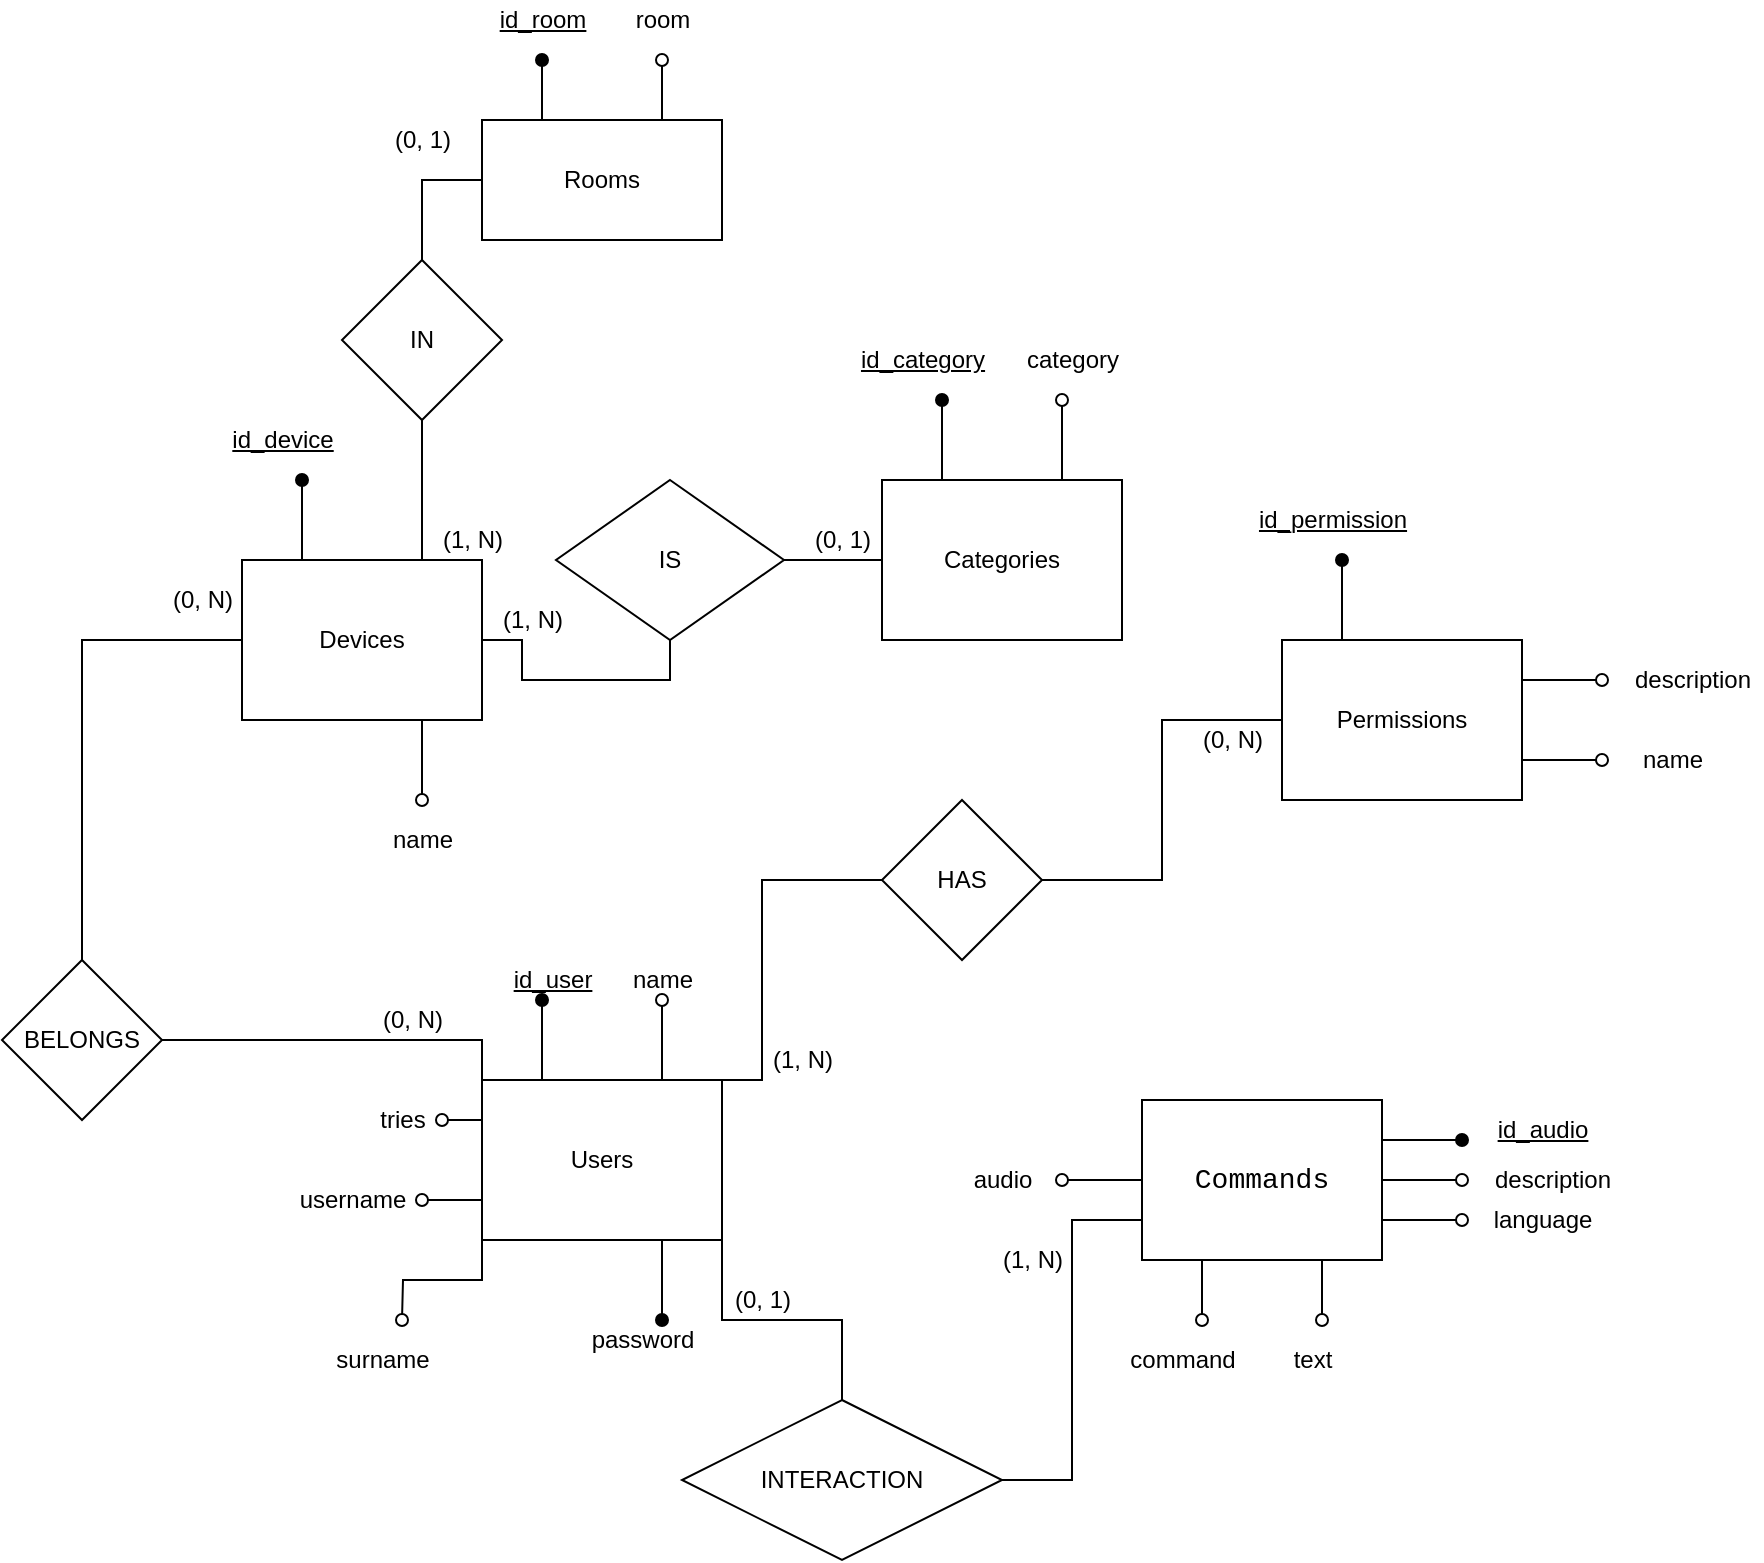 <mxfile version="14.5.1" type="device"><diagram id="URMCPcZswDGSI3qiwVAB" name="Page-1"><mxGraphModel dx="1086" dy="806" grid="1" gridSize="10" guides="1" tooltips="1" connect="1" arrows="1" fold="1" page="1" pageScale="1" pageWidth="827" pageHeight="1169" math="0" shadow="0"><root><mxCell id="0"/><mxCell id="1" parent="0"/><mxCell id="esce74ZVUz0CM-WElEi1-4" style="edgeStyle=orthogonalEdgeStyle;rounded=0;orthogonalLoop=1;jettySize=auto;html=1;exitX=0.25;exitY=0;exitDx=0;exitDy=0;endArrow=oval;endFill=1;" parent="1" source="esce74ZVUz0CM-WElEi1-1" edge="1"><mxGeometry relative="1" as="geometry"><mxPoint x="350" y="500" as="targetPoint"/></mxGeometry></mxCell><mxCell id="esce74ZVUz0CM-WElEi1-6" style="edgeStyle=orthogonalEdgeStyle;rounded=0;orthogonalLoop=1;jettySize=auto;html=1;exitX=0.75;exitY=0;exitDx=0;exitDy=0;endArrow=oval;endFill=0;" parent="1" source="esce74ZVUz0CM-WElEi1-1" edge="1"><mxGeometry relative="1" as="geometry"><mxPoint x="410" y="500" as="targetPoint"/></mxGeometry></mxCell><mxCell id="esce74ZVUz0CM-WElEi1-13" style="edgeStyle=orthogonalEdgeStyle;rounded=0;orthogonalLoop=1;jettySize=auto;html=1;exitX=0.75;exitY=1;exitDx=0;exitDy=0;endArrow=oval;endFill=1;" parent="1" source="esce74ZVUz0CM-WElEi1-1" edge="1"><mxGeometry relative="1" as="geometry"><mxPoint x="410" y="660" as="targetPoint"/></mxGeometry></mxCell><mxCell id="esce74ZVUz0CM-WElEi1-18" style="edgeStyle=orthogonalEdgeStyle;rounded=0;orthogonalLoop=1;jettySize=auto;html=1;exitX=1;exitY=1;exitDx=0;exitDy=0;entryX=0.5;entryY=0;entryDx=0;entryDy=0;endArrow=none;endFill=0;" parent="1" source="esce74ZVUz0CM-WElEi1-1" target="esce74ZVUz0CM-WElEi1-17" edge="1"><mxGeometry relative="1" as="geometry"/></mxCell><mxCell id="Kapor0CEZasJ57ZpiFhs-1" style="edgeStyle=orthogonalEdgeStyle;rounded=0;orthogonalLoop=1;jettySize=auto;html=1;exitX=0;exitY=0.25;exitDx=0;exitDy=0;endArrow=oval;endFill=0;" parent="1" source="esce74ZVUz0CM-WElEi1-1" edge="1"><mxGeometry relative="1" as="geometry"><mxPoint x="300" y="560" as="targetPoint"/></mxGeometry></mxCell><mxCell id="Dp0JdxTLaCnD-jSIwMhh-26" style="edgeStyle=orthogonalEdgeStyle;rounded=0;orthogonalLoop=1;jettySize=auto;html=1;exitX=0;exitY=0;exitDx=0;exitDy=0;entryX=1;entryY=0.5;entryDx=0;entryDy=0;endArrow=none;endFill=0;" parent="1" source="esce74ZVUz0CM-WElEi1-1" target="Dp0JdxTLaCnD-jSIwMhh-21" edge="1"><mxGeometry relative="1" as="geometry"/></mxCell><mxCell id="Dp0JdxTLaCnD-jSIwMhh-43" style="edgeStyle=orthogonalEdgeStyle;rounded=0;orthogonalLoop=1;jettySize=auto;html=1;exitX=1;exitY=0;exitDx=0;exitDy=0;entryX=0;entryY=0.5;entryDx=0;entryDy=0;endArrow=none;endFill=0;" parent="1" source="esce74ZVUz0CM-WElEi1-1" target="Dp0JdxTLaCnD-jSIwMhh-31" edge="1"><mxGeometry relative="1" as="geometry"><Array as="points"><mxPoint x="460" y="540"/><mxPoint x="460" y="440"/></Array></mxGeometry></mxCell><mxCell id="Dp0JdxTLaCnD-jSIwMhh-53" style="edgeStyle=orthogonalEdgeStyle;rounded=0;orthogonalLoop=1;jettySize=auto;html=1;exitX=0;exitY=0.75;exitDx=0;exitDy=0;endArrow=oval;endFill=0;" parent="1" source="esce74ZVUz0CM-WElEi1-1" edge="1"><mxGeometry relative="1" as="geometry"><mxPoint x="290" y="600" as="targetPoint"/></mxGeometry></mxCell><mxCell id="Dp0JdxTLaCnD-jSIwMhh-57" style="edgeStyle=orthogonalEdgeStyle;rounded=0;orthogonalLoop=1;jettySize=auto;html=1;exitX=0;exitY=1;exitDx=0;exitDy=0;endArrow=oval;endFill=0;" parent="1" source="esce74ZVUz0CM-WElEi1-1" edge="1"><mxGeometry relative="1" as="geometry"><mxPoint x="280" y="660" as="targetPoint"/></mxGeometry></mxCell><mxCell id="esce74ZVUz0CM-WElEi1-1" value="Users" style="rounded=0;whiteSpace=wrap;html=1;" parent="1" vertex="1"><mxGeometry x="320" y="540" width="120" height="80" as="geometry"/></mxCell><mxCell id="esce74ZVUz0CM-WElEi1-5" value="id_user" style="text;html=1;align=center;verticalAlign=middle;resizable=0;points=[];autosize=1;strokeColor=none;fontStyle=4" parent="1" vertex="1"><mxGeometry x="330" y="480" width="50" height="20" as="geometry"/></mxCell><mxCell id="esce74ZVUz0CM-WElEi1-7" value="name" style="text;html=1;align=center;verticalAlign=middle;resizable=0;points=[];autosize=1;strokeColor=none;" parent="1" vertex="1"><mxGeometry x="385" y="480" width="50" height="20" as="geometry"/></mxCell><mxCell id="esce74ZVUz0CM-WElEi1-14" value="password" style="text;html=1;align=center;verticalAlign=middle;resizable=0;points=[];autosize=1;strokeColor=none;" parent="1" vertex="1"><mxGeometry x="365" y="660" width="70" height="20" as="geometry"/></mxCell><mxCell id="ayP6o_6xPXu2tQjov70s-8" style="edgeStyle=orthogonalEdgeStyle;rounded=0;orthogonalLoop=1;jettySize=auto;html=1;exitX=1;exitY=0.5;exitDx=0;exitDy=0;entryX=0;entryY=0.75;entryDx=0;entryDy=0;endArrow=none;endFill=0;" edge="1" parent="1" source="esce74ZVUz0CM-WElEi1-17" target="Kapor0CEZasJ57ZpiFhs-3"><mxGeometry relative="1" as="geometry"/></mxCell><mxCell id="esce74ZVUz0CM-WElEi1-17" value="INTERACTION" style="rhombus;whiteSpace=wrap;html=1;" parent="1" vertex="1"><mxGeometry x="420" y="700" width="160" height="80" as="geometry"/></mxCell><mxCell id="Kapor0CEZasJ57ZpiFhs-2" value="tries" style="text;html=1;align=center;verticalAlign=middle;resizable=0;points=[];autosize=1;strokeColor=none;" parent="1" vertex="1"><mxGeometry x="260" y="550" width="40" height="20" as="geometry"/></mxCell><mxCell id="Kapor0CEZasJ57ZpiFhs-6" style="edgeStyle=orthogonalEdgeStyle;rounded=0;orthogonalLoop=1;jettySize=auto;html=1;exitX=1;exitY=0.25;exitDx=0;exitDy=0;endArrow=oval;endFill=1;" parent="1" source="Kapor0CEZasJ57ZpiFhs-3" edge="1"><mxGeometry relative="1" as="geometry"><mxPoint x="810" y="570" as="targetPoint"/></mxGeometry></mxCell><mxCell id="Kapor0CEZasJ57ZpiFhs-7" style="edgeStyle=orthogonalEdgeStyle;rounded=0;orthogonalLoop=1;jettySize=auto;html=1;exitX=1;exitY=0.75;exitDx=0;exitDy=0;endArrow=oval;endFill=0;" parent="1" source="Kapor0CEZasJ57ZpiFhs-3" edge="1"><mxGeometry relative="1" as="geometry"><mxPoint x="810" y="610" as="targetPoint"/></mxGeometry></mxCell><mxCell id="Kapor0CEZasJ57ZpiFhs-11" style="edgeStyle=orthogonalEdgeStyle;rounded=0;orthogonalLoop=1;jettySize=auto;html=1;exitX=0;exitY=0.5;exitDx=0;exitDy=0;endArrow=oval;endFill=0;" parent="1" source="Kapor0CEZasJ57ZpiFhs-3" edge="1"><mxGeometry relative="1" as="geometry"><mxPoint x="610" y="590" as="targetPoint"/></mxGeometry></mxCell><mxCell id="ayP6o_6xPXu2tQjov70s-2" style="edgeStyle=orthogonalEdgeStyle;rounded=0;orthogonalLoop=1;jettySize=auto;html=1;exitX=1;exitY=0.5;exitDx=0;exitDy=0;endArrow=oval;endFill=0;" edge="1" parent="1" source="Kapor0CEZasJ57ZpiFhs-3"><mxGeometry relative="1" as="geometry"><mxPoint x="810" y="590" as="targetPoint"/></mxGeometry></mxCell><mxCell id="ayP6o_6xPXu2tQjov70s-4" style="edgeStyle=orthogonalEdgeStyle;rounded=0;orthogonalLoop=1;jettySize=auto;html=1;exitX=0.75;exitY=1;exitDx=0;exitDy=0;endArrow=oval;endFill=0;" edge="1" parent="1" source="Kapor0CEZasJ57ZpiFhs-3"><mxGeometry relative="1" as="geometry"><mxPoint x="740" y="660" as="targetPoint"/></mxGeometry></mxCell><mxCell id="ayP6o_6xPXu2tQjov70s-6" style="edgeStyle=orthogonalEdgeStyle;rounded=0;orthogonalLoop=1;jettySize=auto;html=1;exitX=0.25;exitY=1;exitDx=0;exitDy=0;endArrow=oval;endFill=0;" edge="1" parent="1" source="Kapor0CEZasJ57ZpiFhs-3"><mxGeometry relative="1" as="geometry"><mxPoint x="680" y="660" as="targetPoint"/></mxGeometry></mxCell><mxCell id="Kapor0CEZasJ57ZpiFhs-3" value="&lt;div style=&quot;font-family: &amp;#34;consolas&amp;#34; , &amp;#34;courier new&amp;#34; , monospace ; font-size: 14px ; line-height: 19px&quot;&gt;&lt;span style=&quot;background-color: rgb(255 , 255 , 255)&quot;&gt;Commands&lt;/span&gt;&lt;/div&gt;" style="rounded=0;whiteSpace=wrap;html=1;" parent="1" vertex="1"><mxGeometry x="650" y="550" width="120" height="80" as="geometry"/></mxCell><mxCell id="Kapor0CEZasJ57ZpiFhs-8" value="id_audio" style="text;html=1;align=center;verticalAlign=middle;resizable=0;points=[];autosize=1;strokeColor=none;fontStyle=4" parent="1" vertex="1"><mxGeometry x="820" y="555" width="60" height="20" as="geometry"/></mxCell><mxCell id="Kapor0CEZasJ57ZpiFhs-9" value="description" style="text;html=1;align=center;verticalAlign=middle;resizable=0;points=[];autosize=1;strokeColor=none;" parent="1" vertex="1"><mxGeometry x="820" y="580" width="70" height="20" as="geometry"/></mxCell><mxCell id="Kapor0CEZasJ57ZpiFhs-12" value="audio" style="text;html=1;align=center;verticalAlign=middle;resizable=0;points=[];autosize=1;strokeColor=none;" parent="1" vertex="1"><mxGeometry x="560" y="580" width="40" height="20" as="geometry"/></mxCell><mxCell id="Dp0JdxTLaCnD-jSIwMhh-2" style="edgeStyle=orthogonalEdgeStyle;rounded=0;orthogonalLoop=1;jettySize=auto;html=1;exitX=0.25;exitY=0;exitDx=0;exitDy=0;endArrow=oval;endFill=1;" parent="1" source="Dp0JdxTLaCnD-jSIwMhh-1" edge="1"><mxGeometry relative="1" as="geometry"><mxPoint x="550" y="200" as="targetPoint"/></mxGeometry></mxCell><mxCell id="Dp0JdxTLaCnD-jSIwMhh-4" style="edgeStyle=orthogonalEdgeStyle;rounded=0;orthogonalLoop=1;jettySize=auto;html=1;exitX=0.75;exitY=0;exitDx=0;exitDy=0;endArrow=oval;endFill=0;" parent="1" source="Dp0JdxTLaCnD-jSIwMhh-1" edge="1"><mxGeometry relative="1" as="geometry"><mxPoint x="610" y="200" as="targetPoint"/></mxGeometry></mxCell><mxCell id="Dp0JdxTLaCnD-jSIwMhh-1" value="Categories" style="rounded=0;whiteSpace=wrap;html=1;" parent="1" vertex="1"><mxGeometry x="520" y="240" width="120" height="80" as="geometry"/></mxCell><mxCell id="Dp0JdxTLaCnD-jSIwMhh-3" value="id_category" style="text;html=1;align=center;verticalAlign=middle;resizable=0;points=[];autosize=1;fontStyle=4" parent="1" vertex="1"><mxGeometry x="500" y="170" width="80" height="20" as="geometry"/></mxCell><mxCell id="Dp0JdxTLaCnD-jSIwMhh-5" value="category" style="text;html=1;align=center;verticalAlign=middle;resizable=0;points=[];autosize=1;" parent="1" vertex="1"><mxGeometry x="585" y="170" width="60" height="20" as="geometry"/></mxCell><mxCell id="Dp0JdxTLaCnD-jSIwMhh-7" style="edgeStyle=orthogonalEdgeStyle;rounded=0;orthogonalLoop=1;jettySize=auto;html=1;exitX=0.25;exitY=0;exitDx=0;exitDy=0;endArrow=oval;endFill=1;" parent="1" source="Dp0JdxTLaCnD-jSIwMhh-6" edge="1"><mxGeometry relative="1" as="geometry"><mxPoint x="230" y="240" as="targetPoint"/></mxGeometry></mxCell><mxCell id="Dp0JdxTLaCnD-jSIwMhh-11" style="edgeStyle=orthogonalEdgeStyle;rounded=0;orthogonalLoop=1;jettySize=auto;html=1;exitX=1;exitY=0.5;exitDx=0;exitDy=0;entryX=0.5;entryY=1;entryDx=0;entryDy=0;endArrow=none;endFill=0;" parent="1" source="Dp0JdxTLaCnD-jSIwMhh-6" target="Dp0JdxTLaCnD-jSIwMhh-10" edge="1"><mxGeometry relative="1" as="geometry"/></mxCell><mxCell id="Dp0JdxTLaCnD-jSIwMhh-13" style="edgeStyle=orthogonalEdgeStyle;rounded=0;orthogonalLoop=1;jettySize=auto;html=1;exitX=0.75;exitY=1;exitDx=0;exitDy=0;endArrow=oval;endFill=0;" parent="1" source="Dp0JdxTLaCnD-jSIwMhh-6" edge="1"><mxGeometry relative="1" as="geometry"><mxPoint x="290" y="400" as="targetPoint"/></mxGeometry></mxCell><mxCell id="Dp0JdxTLaCnD-jSIwMhh-23" style="edgeStyle=orthogonalEdgeStyle;rounded=0;orthogonalLoop=1;jettySize=auto;html=1;exitX=0;exitY=0.5;exitDx=0;exitDy=0;entryX=0.5;entryY=0;entryDx=0;entryDy=0;endArrow=none;endFill=0;" parent="1" source="Dp0JdxTLaCnD-jSIwMhh-6" target="Dp0JdxTLaCnD-jSIwMhh-21" edge="1"><mxGeometry relative="1" as="geometry"/></mxCell><mxCell id="FnKVIm5wfFnjT-0rwbw--2" style="edgeStyle=orthogonalEdgeStyle;rounded=0;orthogonalLoop=1;jettySize=auto;html=1;exitX=0.75;exitY=0;exitDx=0;exitDy=0;entryX=0.5;entryY=1;entryDx=0;entryDy=0;endArrow=none;endFill=0;" parent="1" source="Dp0JdxTLaCnD-jSIwMhh-6" target="FnKVIm5wfFnjT-0rwbw--1" edge="1"><mxGeometry relative="1" as="geometry"/></mxCell><mxCell id="Dp0JdxTLaCnD-jSIwMhh-6" value="Devices" style="rounded=0;whiteSpace=wrap;html=1;" parent="1" vertex="1"><mxGeometry x="200" y="280" width="120" height="80" as="geometry"/></mxCell><mxCell id="Dp0JdxTLaCnD-jSIwMhh-8" value="id_device" style="text;html=1;align=center;verticalAlign=middle;resizable=0;points=[];autosize=1;fontStyle=4" parent="1" vertex="1"><mxGeometry x="185" y="210" width="70" height="20" as="geometry"/></mxCell><mxCell id="Dp0JdxTLaCnD-jSIwMhh-12" style="edgeStyle=orthogonalEdgeStyle;rounded=0;orthogonalLoop=1;jettySize=auto;html=1;exitX=1;exitY=0.5;exitDx=0;exitDy=0;entryX=0;entryY=0.5;entryDx=0;entryDy=0;endArrow=none;endFill=0;" parent="1" source="Dp0JdxTLaCnD-jSIwMhh-10" target="Dp0JdxTLaCnD-jSIwMhh-1" edge="1"><mxGeometry relative="1" as="geometry"/></mxCell><mxCell id="Dp0JdxTLaCnD-jSIwMhh-10" value="IS" style="rhombus;whiteSpace=wrap;html=1;" parent="1" vertex="1"><mxGeometry x="357" y="240" width="114" height="80" as="geometry"/></mxCell><mxCell id="Dp0JdxTLaCnD-jSIwMhh-14" value="name" style="text;html=1;align=center;verticalAlign=middle;resizable=0;points=[];autosize=1;" parent="1" vertex="1"><mxGeometry x="265" y="410" width="50" height="20" as="geometry"/></mxCell><mxCell id="Dp0JdxTLaCnD-jSIwMhh-21" value="BELONGS" style="rhombus;whiteSpace=wrap;html=1;" parent="1" vertex="1"><mxGeometry x="80" y="480" width="80" height="80" as="geometry"/></mxCell><mxCell id="Dp0JdxTLaCnD-jSIwMhh-29" value="(0, N)" style="text;html=1;align=center;verticalAlign=middle;resizable=0;points=[];autosize=1;" parent="1" vertex="1"><mxGeometry x="155" y="290" width="50" height="20" as="geometry"/></mxCell><mxCell id="Dp0JdxTLaCnD-jSIwMhh-34" style="edgeStyle=orthogonalEdgeStyle;rounded=0;orthogonalLoop=1;jettySize=auto;html=1;exitX=1;exitY=0.5;exitDx=0;exitDy=0;entryX=0;entryY=0.5;entryDx=0;entryDy=0;endArrow=none;endFill=0;" parent="1" source="Dp0JdxTLaCnD-jSIwMhh-31" target="Dp0JdxTLaCnD-jSIwMhh-33" edge="1"><mxGeometry relative="1" as="geometry"/></mxCell><mxCell id="Dp0JdxTLaCnD-jSIwMhh-31" value="HAS" style="rhombus;whiteSpace=wrap;html=1;" parent="1" vertex="1"><mxGeometry x="520" y="400" width="80" height="80" as="geometry"/></mxCell><mxCell id="Dp0JdxTLaCnD-jSIwMhh-35" style="edgeStyle=orthogonalEdgeStyle;rounded=0;orthogonalLoop=1;jettySize=auto;html=1;exitX=0.25;exitY=0;exitDx=0;exitDy=0;endArrow=oval;endFill=1;" parent="1" source="Dp0JdxTLaCnD-jSIwMhh-33" edge="1"><mxGeometry relative="1" as="geometry"><mxPoint x="750" y="280" as="targetPoint"/></mxGeometry></mxCell><mxCell id="Dp0JdxTLaCnD-jSIwMhh-38" style="edgeStyle=orthogonalEdgeStyle;rounded=0;orthogonalLoop=1;jettySize=auto;html=1;exitX=1;exitY=0.25;exitDx=0;exitDy=0;endArrow=oval;endFill=0;" parent="1" source="Dp0JdxTLaCnD-jSIwMhh-33" edge="1"><mxGeometry relative="1" as="geometry"><mxPoint x="880" y="340" as="targetPoint"/></mxGeometry></mxCell><mxCell id="Dp0JdxTLaCnD-jSIwMhh-40" style="edgeStyle=orthogonalEdgeStyle;rounded=0;orthogonalLoop=1;jettySize=auto;html=1;exitX=1;exitY=0.75;exitDx=0;exitDy=0;endArrow=oval;endFill=0;" parent="1" source="Dp0JdxTLaCnD-jSIwMhh-33" edge="1"><mxGeometry relative="1" as="geometry"><mxPoint x="880" y="380" as="targetPoint"/></mxGeometry></mxCell><mxCell id="Dp0JdxTLaCnD-jSIwMhh-33" value="Permissions" style="rounded=0;whiteSpace=wrap;html=1;" parent="1" vertex="1"><mxGeometry x="720" y="320" width="120" height="80" as="geometry"/></mxCell><mxCell id="Dp0JdxTLaCnD-jSIwMhh-36" value="id_permission" style="text;html=1;align=center;verticalAlign=middle;resizable=0;points=[];autosize=1;fontStyle=4" parent="1" vertex="1"><mxGeometry x="700" y="250" width="90" height="20" as="geometry"/></mxCell><mxCell id="Dp0JdxTLaCnD-jSIwMhh-39" value="description" style="text;html=1;align=center;verticalAlign=middle;resizable=0;points=[];autosize=1;" parent="1" vertex="1"><mxGeometry x="890" y="330" width="70" height="20" as="geometry"/></mxCell><mxCell id="Dp0JdxTLaCnD-jSIwMhh-41" value="name" style="text;html=1;align=center;verticalAlign=middle;resizable=0;points=[];autosize=1;" parent="1" vertex="1"><mxGeometry x="890" y="370" width="50" height="20" as="geometry"/></mxCell><mxCell id="Dp0JdxTLaCnD-jSIwMhh-54" value="username" style="text;html=1;align=center;verticalAlign=middle;resizable=0;points=[];autosize=1;" parent="1" vertex="1"><mxGeometry x="220" y="590" width="70" height="20" as="geometry"/></mxCell><mxCell id="Dp0JdxTLaCnD-jSIwMhh-58" value="surname" style="text;html=1;align=center;verticalAlign=middle;resizable=0;points=[];autosize=1;" parent="1" vertex="1"><mxGeometry x="240" y="670" width="60" height="20" as="geometry"/></mxCell><mxCell id="veHtFQZ5kGIzWF5d2hbB-1" value="(1, N)" style="text;html=1;align=center;verticalAlign=middle;resizable=0;points=[];autosize=1;" parent="1" vertex="1"><mxGeometry x="455" y="520" width="50" height="20" as="geometry"/></mxCell><mxCell id="veHtFQZ5kGIzWF5d2hbB-2" value="(0, N)" style="text;html=1;align=center;verticalAlign=middle;resizable=0;points=[];autosize=1;" parent="1" vertex="1"><mxGeometry x="670" y="360" width="50" height="20" as="geometry"/></mxCell><mxCell id="veHtFQZ5kGIzWF5d2hbB-3" value="(0, N)" style="text;html=1;align=center;verticalAlign=middle;resizable=0;points=[];autosize=1;" parent="1" vertex="1"><mxGeometry x="260" y="500" width="50" height="20" as="geometry"/></mxCell><mxCell id="veHtFQZ5kGIzWF5d2hbB-4" value="(0, 1)" style="text;html=1;align=center;verticalAlign=middle;resizable=0;points=[];autosize=1;" parent="1" vertex="1"><mxGeometry x="480" y="260" width="40" height="20" as="geometry"/></mxCell><mxCell id="veHtFQZ5kGIzWF5d2hbB-5" value="(1, N)" style="text;html=1;align=center;verticalAlign=middle;resizable=0;points=[];autosize=1;" parent="1" vertex="1"><mxGeometry x="320" y="300" width="50" height="20" as="geometry"/></mxCell><mxCell id="veHtFQZ5kGIzWF5d2hbB-6" value="(0, 1)" style="text;html=1;align=center;verticalAlign=middle;resizable=0;points=[];autosize=1;" parent="1" vertex="1"><mxGeometry x="440" y="640" width="40" height="20" as="geometry"/></mxCell><mxCell id="veHtFQZ5kGIzWF5d2hbB-7" value="(1, N)" style="text;html=1;align=center;verticalAlign=middle;resizable=0;points=[];autosize=1;" parent="1" vertex="1"><mxGeometry x="570" y="620" width="50" height="20" as="geometry"/></mxCell><mxCell id="FnKVIm5wfFnjT-0rwbw--4" style="edgeStyle=orthogonalEdgeStyle;rounded=0;orthogonalLoop=1;jettySize=auto;html=1;exitX=0.5;exitY=0;exitDx=0;exitDy=0;entryX=0;entryY=0.5;entryDx=0;entryDy=0;endArrow=none;endFill=0;" parent="1" source="FnKVIm5wfFnjT-0rwbw--1" target="FnKVIm5wfFnjT-0rwbw--3" edge="1"><mxGeometry relative="1" as="geometry"/></mxCell><mxCell id="FnKVIm5wfFnjT-0rwbw--1" value="IN" style="rhombus;whiteSpace=wrap;html=1;" parent="1" vertex="1"><mxGeometry x="250" y="130" width="80" height="80" as="geometry"/></mxCell><mxCell id="FnKVIm5wfFnjT-0rwbw--5" style="edgeStyle=orthogonalEdgeStyle;rounded=0;orthogonalLoop=1;jettySize=auto;html=1;exitX=0.25;exitY=0;exitDx=0;exitDy=0;endArrow=oval;endFill=1;" parent="1" source="FnKVIm5wfFnjT-0rwbw--3" edge="1"><mxGeometry relative="1" as="geometry"><mxPoint x="350" y="30" as="targetPoint"/></mxGeometry></mxCell><mxCell id="FnKVIm5wfFnjT-0rwbw--7" style="edgeStyle=orthogonalEdgeStyle;rounded=0;orthogonalLoop=1;jettySize=auto;html=1;exitX=0.75;exitY=0;exitDx=0;exitDy=0;endArrow=oval;endFill=0;" parent="1" source="FnKVIm5wfFnjT-0rwbw--3" edge="1"><mxGeometry relative="1" as="geometry"><mxPoint x="410" y="30" as="targetPoint"/></mxGeometry></mxCell><mxCell id="FnKVIm5wfFnjT-0rwbw--3" value="Rooms" style="rounded=0;whiteSpace=wrap;html=1;" parent="1" vertex="1"><mxGeometry x="320" y="60" width="120" height="60" as="geometry"/></mxCell><mxCell id="FnKVIm5wfFnjT-0rwbw--6" value="&lt;u&gt;id_room&lt;br&gt;&lt;/u&gt;" style="text;html=1;align=center;verticalAlign=middle;resizable=0;points=[];autosize=1;" parent="1" vertex="1"><mxGeometry x="320" width="60" height="20" as="geometry"/></mxCell><mxCell id="FnKVIm5wfFnjT-0rwbw--8" value="room" style="text;html=1;align=center;verticalAlign=middle;resizable=0;points=[];autosize=1;" parent="1" vertex="1"><mxGeometry x="390" width="40" height="20" as="geometry"/></mxCell><mxCell id="FnKVIm5wfFnjT-0rwbw--9" value="(0, 1)" style="text;html=1;align=center;verticalAlign=middle;resizable=0;points=[];autosize=1;" parent="1" vertex="1"><mxGeometry x="270" y="60" width="40" height="20" as="geometry"/></mxCell><mxCell id="FnKVIm5wfFnjT-0rwbw--10" value="(1, N)" style="text;html=1;align=center;verticalAlign=middle;resizable=0;points=[];autosize=1;" parent="1" vertex="1"><mxGeometry x="290" y="260" width="50" height="20" as="geometry"/></mxCell><mxCell id="ayP6o_6xPXu2tQjov70s-3" value="language" style="text;html=1;align=center;verticalAlign=middle;resizable=0;points=[];autosize=1;" vertex="1" parent="1"><mxGeometry x="820" y="600" width="60" height="20" as="geometry"/></mxCell><mxCell id="ayP6o_6xPXu2tQjov70s-5" value="text" style="text;html=1;align=center;verticalAlign=middle;resizable=0;points=[];autosize=1;" vertex="1" parent="1"><mxGeometry x="720" y="670" width="30" height="20" as="geometry"/></mxCell><mxCell id="ayP6o_6xPXu2tQjov70s-7" value="command" style="text;html=1;align=center;verticalAlign=middle;resizable=0;points=[];autosize=1;" vertex="1" parent="1"><mxGeometry x="635" y="670" width="70" height="20" as="geometry"/></mxCell></root></mxGraphModel></diagram></mxfile>